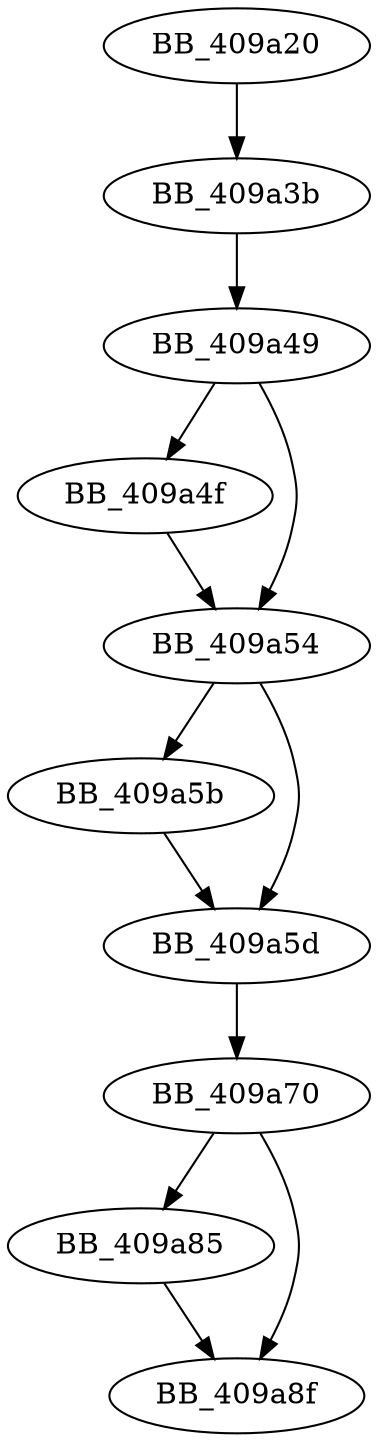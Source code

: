 DiGraph sub_409A20{
BB_409a20->BB_409a3b
BB_409a3b->BB_409a49
BB_409a49->BB_409a4f
BB_409a49->BB_409a54
BB_409a4f->BB_409a54
BB_409a54->BB_409a5b
BB_409a54->BB_409a5d
BB_409a5b->BB_409a5d
BB_409a5d->BB_409a70
BB_409a70->BB_409a85
BB_409a70->BB_409a8f
BB_409a85->BB_409a8f
}
